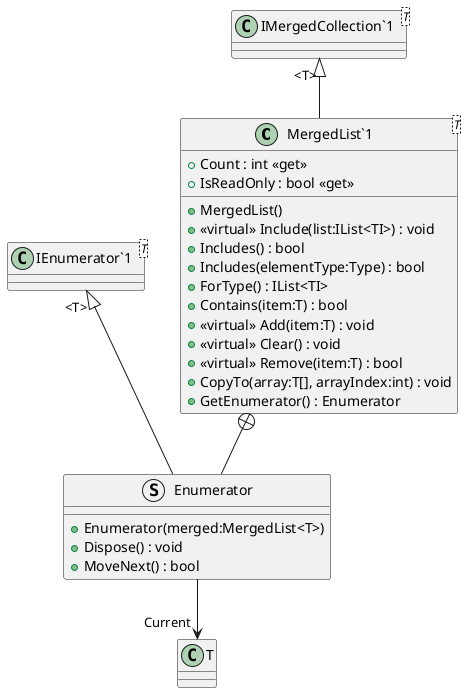 @startuml
class "MergedList`1"<T> {
    + MergedList()
    + Count : int <<get>>
    + IsReadOnly : bool <<get>>
    + <<virtual>> Include(list:IList<TI>) : void
    + Includes() : bool
    + Includes(elementType:Type) : bool
    + ForType() : IList<TI>
    + Contains(item:T) : bool
    + <<virtual>> Add(item:T) : void
    + <<virtual>> Clear() : void
    + <<virtual>> Remove(item:T) : bool
    + CopyTo(array:T[], arrayIndex:int) : void
    + GetEnumerator() : Enumerator
}
class "IMergedCollection`1"<T> {
}
struct Enumerator {
    + Enumerator(merged:MergedList<T>)
    + Dispose() : void
    + MoveNext() : bool
}
class "IEnumerator`1"<T> {
}
"IMergedCollection`1" "<T>" <|-- "MergedList`1"
"MergedList`1" +-- Enumerator
"IEnumerator`1" "<T>" <|-- Enumerator
Enumerator --> "Current" T
@enduml

